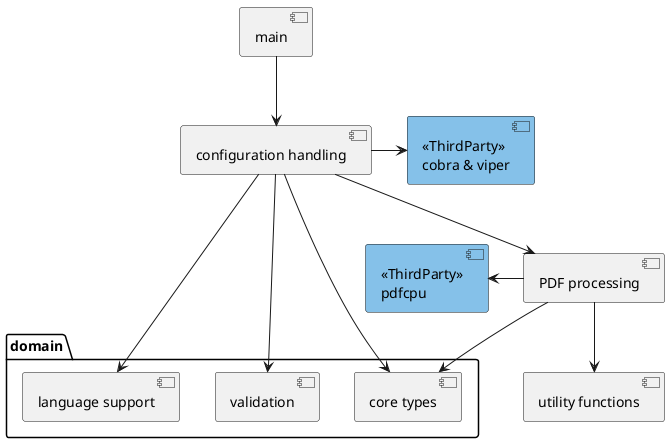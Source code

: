  @startuml

component "configuration handling" as config
package "domain" {
   component "core types" as types
   component "language support" as language
   component "validation"
}

component "PDF processing" as pdf
component "utility functions" as util

component [main]

component "<<ThirdParty>>\ncobra & viper" as cobra #85C1E9
component "<<ThirdParty>>\npdfcpu" as pdfcpu #85C1E9
}

main -down-> config
config -down-> types
config -down-> language
config -down-> pdf
pdf -down-> types
config -> validation
pdf -down-> util
pdfcpu <- pdf
config -> cobra
@enduml
